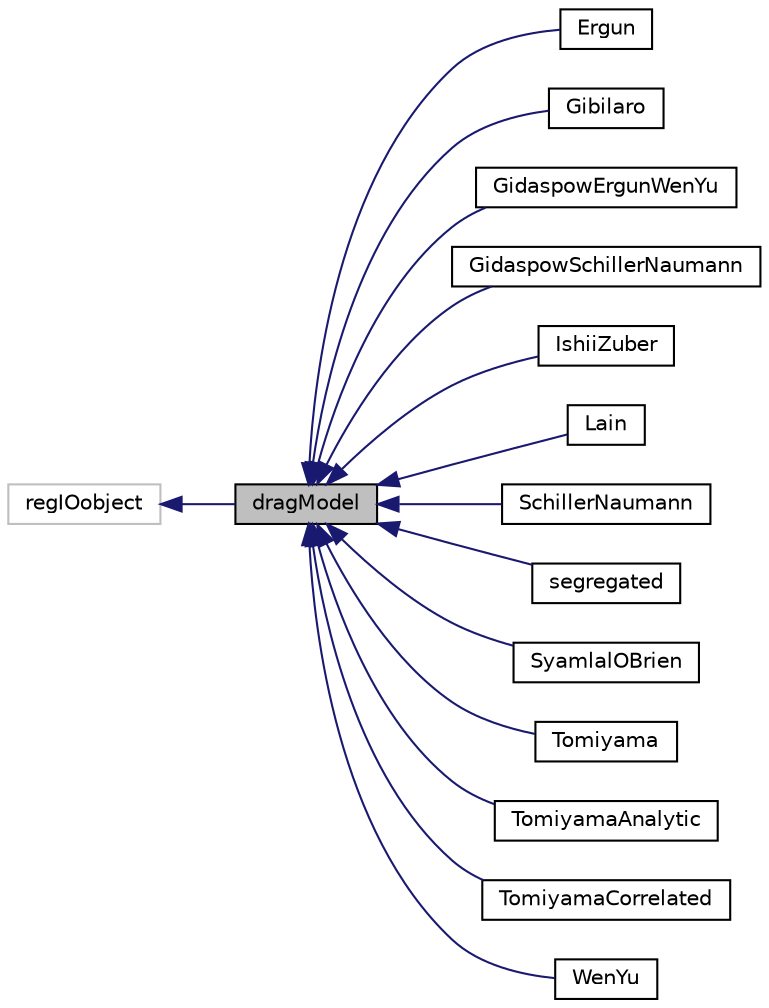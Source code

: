 digraph "dragModel"
{
  bgcolor="transparent";
  edge [fontname="Helvetica",fontsize="10",labelfontname="Helvetica",labelfontsize="10"];
  node [fontname="Helvetica",fontsize="10",shape=record];
  rankdir="LR";
  Node1 [label="dragModel",height=0.2,width=0.4,color="black", fillcolor="grey75", style="filled", fontcolor="black"];
  Node2 -> Node1 [dir="back",color="midnightblue",fontsize="10",style="solid",fontname="Helvetica"];
  Node2 [label="regIOobject",height=0.2,width=0.4,color="grey75"];
  Node1 -> Node3 [dir="back",color="midnightblue",fontsize="10",style="solid",fontname="Helvetica"];
  Node3 [label="Ergun",height=0.2,width=0.4,color="black",URL="$a00061.html",tooltip="H, Enwald, E. Peirano, A-E Almstedt &#39;Eulerian Two-Phase Flow Theory Applied to Fluidization&#39; Int..."];
  Node1 -> Node4 [dir="back",color="midnightblue",fontsize="10",style="solid",fontname="Helvetica"];
  Node4 [label="Gibilaro",height=0.2,width=0.4,color="black",URL="$a00078.html",tooltip="H, Enwald, E. Peirano, A-E Almstedt &#39;Eulerian Two-Phase Flow Theory Applied to Fluidization&#39; Int..."];
  Node1 -> Node5 [dir="back",color="midnightblue",fontsize="10",style="solid",fontname="Helvetica"];
  Node5 [label="GidaspowErgunWenYu",height=0.2,width=0.4,color="black",URL="$a00081.html",tooltip="Gidaspow, Ergun, Wen and Yu drag model. "];
  Node1 -> Node6 [dir="back",color="midnightblue",fontsize="10",style="solid",fontname="Helvetica"];
  Node6 [label="GidaspowSchillerNaumann",height=0.2,width=0.4,color="black",URL="$a00082.html",tooltip="Gidaspow, Schiller and Naumann drag model. "];
  Node1 -> Node7 [dir="back",color="midnightblue",fontsize="10",style="solid",fontname="Helvetica"];
  Node7 [label="IshiiZuber",height=0.2,width=0.4,color="black",URL="$a00097.html",tooltip="Ishii and Zuber (1979) drag model for dense dispersed bubbly flows. "];
  Node1 -> Node8 [dir="back",color="midnightblue",fontsize="10",style="solid",fontname="Helvetica"];
  Node8 [label="Lain",height=0.2,width=0.4,color="black",URL="$a00109.html",tooltip="Drag model of Lain et al. "];
  Node1 -> Node9 [dir="back",color="midnightblue",fontsize="10",style="solid",fontname="Helvetica"];
  Node9 [label="SchillerNaumann",height=0.2,width=0.4,color="black",URL="$a00184.html",tooltip="Schiller and Naumann drag model for dispersed bubbly flows. "];
  Node1 -> Node10 [dir="back",color="midnightblue",fontsize="10",style="solid",fontname="Helvetica"];
  Node10 [label="segregated",height=0.2,width=0.4,color="black",URL="$a00185.html",tooltip="Segregated drag model for use in regions with no obvious dispersed phase. "];
  Node1 -> Node11 [dir="back",color="midnightblue",fontsize="10",style="solid",fontname="Helvetica"];
  Node11 [label="SyamlalOBrien",height=0.2,width=0.4,color="black",URL="$a00193.html",tooltip="Syamlal, M., Rogers, W. and O&#39;Brien, T. J. (1993) MFIX documentation, Theory Guide. Technical Note DOE/METC-94/1004. Morgantown, West Virginia, USA. "];
  Node1 -> Node12 [dir="back",color="midnightblue",fontsize="10",style="solid",fontname="Helvetica"];
  Node12 [label="Tomiyama",height=0.2,width=0.4,color="black",URL="$a00198.html",tooltip="Correlation of Tomiyama et al. "];
  Node1 -> Node13 [dir="back",color="midnightblue",fontsize="10",style="solid",fontname="Helvetica"];
  Node13 [label="TomiyamaAnalytic",height=0.2,width=0.4,color="black",URL="$a00199.html",tooltip="Analytical drag model of Tomiyama et al. "];
  Node1 -> Node14 [dir="back",color="midnightblue",fontsize="10",style="solid",fontname="Helvetica"];
  Node14 [label="TomiyamaCorrelated",height=0.2,width=0.4,color="black",URL="$a00201.html",tooltip="Correlation of Tomiyama et al. "];
  Node1 -> Node15 [dir="back",color="midnightblue",fontsize="10",style="solid",fontname="Helvetica"];
  Node15 [label="WenYu",height=0.2,width=0.4,color="black",URL="$a00232.html",tooltip="Wen and Yu drag model. "];
}
